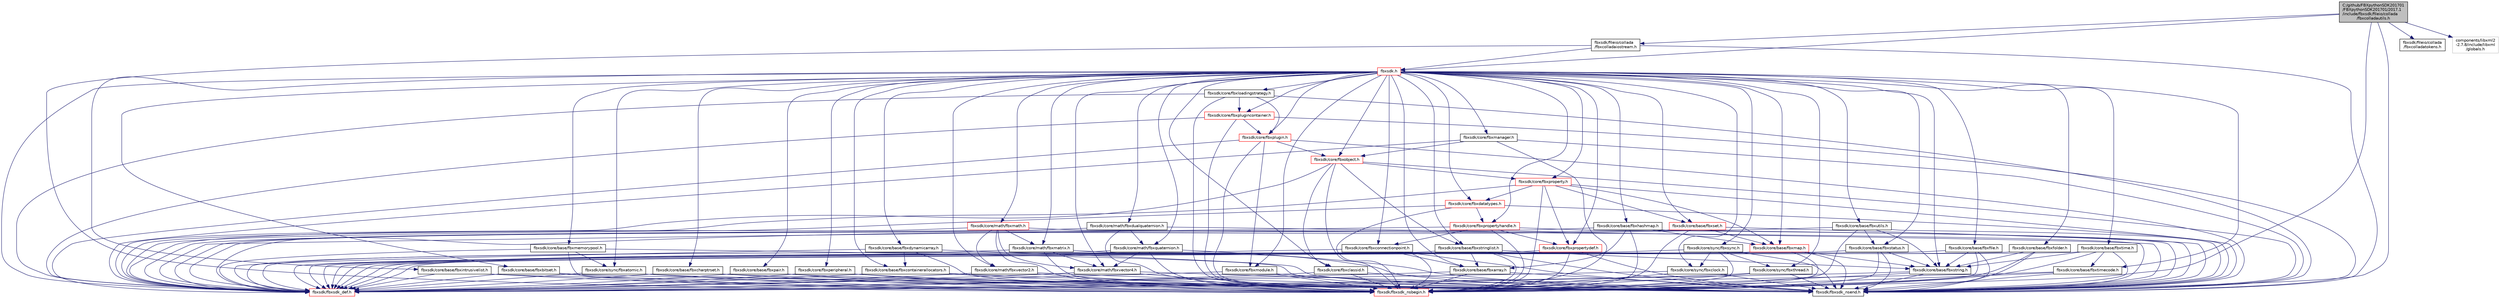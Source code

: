 digraph "C:/github/FBXpythonSDK201701/FBXpythonSDK201701/2017.1/include/fbxsdk/fileio/collada/fbxcolladautils.h"
{
  edge [fontname="Helvetica",fontsize="10",labelfontname="Helvetica",labelfontsize="10"];
  node [fontname="Helvetica",fontsize="10",shape=record];
  Node0 [label="C:/github/FBXpythonSDK201701\l/FBXpythonSDK201701/2017.1\l/include/fbxsdk/fileio/collada\l/fbxcolladautils.h",height=0.2,width=0.4,color="black", fillcolor="grey75", style="filled", fontcolor="black"];
  Node0 -> Node1 [color="midnightblue",fontsize="10",style="solid"];
  Node1 [label="fbxsdk.h",height=0.2,width=0.4,color="red", fillcolor="white", style="filled",URL="$fbxsdk_8h.html"];
  Node1 -> Node2 [color="midnightblue",fontsize="10",style="solid"];
  Node2 [label="fbxsdk/fbxsdk_def.h",height=0.2,width=0.4,color="red", fillcolor="white", style="filled",URL="$fbxsdk__def_8h.html"];
  Node1 -> Node25 [color="midnightblue",fontsize="10",style="solid"];
  Node25 [label="fbxsdk/core/base/fbxarray.h",height=0.2,width=0.4,color="black", fillcolor="white", style="filled",URL="$fbxarray_8h.html"];
  Node25 -> Node2 [color="midnightblue",fontsize="10",style="solid"];
  Node25 -> Node17 [color="midnightblue",fontsize="10",style="solid"];
  Node17 [label="fbxsdk/fbxsdk_nsbegin.h",height=0.2,width=0.4,color="red", fillcolor="white", style="filled",URL="$fbxsdk__nsbegin_8h.html"];
  Node25 -> Node18 [color="midnightblue",fontsize="10",style="solid"];
  Node18 [label="fbxsdk/fbxsdk_nsend.h",height=0.2,width=0.4,color="black", fillcolor="white", style="filled",URL="$fbxsdk__nsend_8h.html"];
  Node1 -> Node26 [color="midnightblue",fontsize="10",style="solid"];
  Node26 [label="fbxsdk/core/base/fbxbitset.h",height=0.2,width=0.4,color="black", fillcolor="white", style="filled",URL="$fbxbitset_8h.html"];
  Node26 -> Node2 [color="midnightblue",fontsize="10",style="solid"];
  Node26 -> Node17 [color="midnightblue",fontsize="10",style="solid"];
  Node26 -> Node18 [color="midnightblue",fontsize="10",style="solid"];
  Node1 -> Node27 [color="midnightblue",fontsize="10",style="solid"];
  Node27 [label="fbxsdk/core/base/fbxcharptrset.h",height=0.2,width=0.4,color="black", fillcolor="white", style="filled",URL="$fbxcharptrset_8h.html"];
  Node27 -> Node2 [color="midnightblue",fontsize="10",style="solid"];
  Node27 -> Node17 [color="midnightblue",fontsize="10",style="solid"];
  Node27 -> Node18 [color="midnightblue",fontsize="10",style="solid"];
  Node1 -> Node28 [color="midnightblue",fontsize="10",style="solid"];
  Node28 [label="fbxsdk/core/base/fbxcontainerallocators.h",height=0.2,width=0.4,color="black", fillcolor="white", style="filled",URL="$fbxcontainerallocators_8h.html"];
  Node28 -> Node2 [color="midnightblue",fontsize="10",style="solid"];
  Node28 -> Node17 [color="midnightblue",fontsize="10",style="solid"];
  Node28 -> Node18 [color="midnightblue",fontsize="10",style="solid"];
  Node1 -> Node29 [color="midnightblue",fontsize="10",style="solid"];
  Node29 [label="fbxsdk/core/base/fbxdynamicarray.h",height=0.2,width=0.4,color="black", fillcolor="white", style="filled",URL="$fbxdynamicarray_8h.html"];
  Node29 -> Node2 [color="midnightblue",fontsize="10",style="solid"];
  Node29 -> Node28 [color="midnightblue",fontsize="10",style="solid"];
  Node29 -> Node17 [color="midnightblue",fontsize="10",style="solid"];
  Node29 -> Node18 [color="midnightblue",fontsize="10",style="solid"];
  Node1 -> Node30 [color="midnightblue",fontsize="10",style="solid"];
  Node30 [label="fbxsdk/core/base/fbxstatus.h",height=0.2,width=0.4,color="black", fillcolor="white", style="filled",URL="$fbxstatus_8h.html"];
  Node30 -> Node2 [color="midnightblue",fontsize="10",style="solid"];
  Node30 -> Node31 [color="midnightblue",fontsize="10",style="solid"];
  Node31 [label="fbxsdk/core/base/fbxstring.h",height=0.2,width=0.4,color="black", fillcolor="white", style="filled",URL="$fbxstring_8h.html"];
  Node31 -> Node2 [color="midnightblue",fontsize="10",style="solid"];
  Node31 -> Node17 [color="midnightblue",fontsize="10",style="solid"];
  Node31 -> Node18 [color="midnightblue",fontsize="10",style="solid"];
  Node30 -> Node17 [color="midnightblue",fontsize="10",style="solid"];
  Node30 -> Node18 [color="midnightblue",fontsize="10",style="solid"];
  Node1 -> Node32 [color="midnightblue",fontsize="10",style="solid"];
  Node32 [label="fbxsdk/core/base/fbxfile.h",height=0.2,width=0.4,color="black", fillcolor="white", style="filled",URL="$fbxfile_8h.html"];
  Node32 -> Node2 [color="midnightblue",fontsize="10",style="solid"];
  Node32 -> Node31 [color="midnightblue",fontsize="10",style="solid"];
  Node32 -> Node17 [color="midnightblue",fontsize="10",style="solid"];
  Node32 -> Node18 [color="midnightblue",fontsize="10",style="solid"];
  Node1 -> Node33 [color="midnightblue",fontsize="10",style="solid"];
  Node33 [label="fbxsdk/core/base/fbxfolder.h",height=0.2,width=0.4,color="black", fillcolor="white", style="filled",URL="$fbxfolder_8h.html"];
  Node33 -> Node2 [color="midnightblue",fontsize="10",style="solid"];
  Node33 -> Node31 [color="midnightblue",fontsize="10",style="solid"];
  Node33 -> Node17 [color="midnightblue",fontsize="10",style="solid"];
  Node33 -> Node18 [color="midnightblue",fontsize="10",style="solid"];
  Node1 -> Node34 [color="midnightblue",fontsize="10",style="solid"];
  Node34 [label="fbxsdk/core/base/fbxhashmap.h",height=0.2,width=0.4,color="black", fillcolor="white", style="filled",URL="$fbxhashmap_8h.html"];
  Node34 -> Node2 [color="midnightblue",fontsize="10",style="solid"];
  Node34 -> Node25 [color="midnightblue",fontsize="10",style="solid"];
  Node34 -> Node35 [color="midnightblue",fontsize="10",style="solid"];
  Node35 [label="fbxsdk/core/base/fbxmap.h",height=0.2,width=0.4,color="red", fillcolor="white", style="filled",URL="$fbxmap_8h.html"];
  Node35 -> Node2 [color="midnightblue",fontsize="10",style="solid"];
  Node35 -> Node31 [color="midnightblue",fontsize="10",style="solid"];
  Node35 -> Node17 [color="midnightblue",fontsize="10",style="solid"];
  Node35 -> Node18 [color="midnightblue",fontsize="10",style="solid"];
  Node34 -> Node17 [color="midnightblue",fontsize="10",style="solid"];
  Node34 -> Node18 [color="midnightblue",fontsize="10",style="solid"];
  Node1 -> Node38 [color="midnightblue",fontsize="10",style="solid"];
  Node38 [label="fbxsdk/core/base/fbxintrusivelist.h",height=0.2,width=0.4,color="black", fillcolor="white", style="filled",URL="$fbxintrusivelist_8h.html"];
  Node38 -> Node2 [color="midnightblue",fontsize="10",style="solid"];
  Node38 -> Node17 [color="midnightblue",fontsize="10",style="solid"];
  Node38 -> Node18 [color="midnightblue",fontsize="10",style="solid"];
  Node1 -> Node35 [color="midnightblue",fontsize="10",style="solid"];
  Node1 -> Node39 [color="midnightblue",fontsize="10",style="solid"];
  Node39 [label="fbxsdk/core/base/fbxmemorypool.h",height=0.2,width=0.4,color="black", fillcolor="white", style="filled",URL="$fbxmemorypool_8h.html"];
  Node39 -> Node2 [color="midnightblue",fontsize="10",style="solid"];
  Node39 -> Node40 [color="midnightblue",fontsize="10",style="solid"];
  Node40 [label="fbxsdk/core/sync/fbxatomic.h",height=0.2,width=0.4,color="black", fillcolor="white", style="filled",URL="$fbxatomic_8h.html"];
  Node40 -> Node2 [color="midnightblue",fontsize="10",style="solid"];
  Node40 -> Node17 [color="midnightblue",fontsize="10",style="solid"];
  Node40 -> Node18 [color="midnightblue",fontsize="10",style="solid"];
  Node39 -> Node17 [color="midnightblue",fontsize="10",style="solid"];
  Node39 -> Node18 [color="midnightblue",fontsize="10",style="solid"];
  Node1 -> Node37 [color="midnightblue",fontsize="10",style="solid"];
  Node37 [label="fbxsdk/core/base/fbxpair.h",height=0.2,width=0.4,color="black", fillcolor="white", style="filled",URL="$fbxpair_8h.html"];
  Node37 -> Node2 [color="midnightblue",fontsize="10",style="solid"];
  Node37 -> Node17 [color="midnightblue",fontsize="10",style="solid"];
  Node37 -> Node18 [color="midnightblue",fontsize="10",style="solid"];
  Node1 -> Node41 [color="midnightblue",fontsize="10",style="solid"];
  Node41 [label="fbxsdk/core/base/fbxset.h",height=0.2,width=0.4,color="red", fillcolor="white", style="filled",URL="$fbxset_8h.html"];
  Node41 -> Node2 [color="midnightblue",fontsize="10",style="solid"];
  Node41 -> Node35 [color="midnightblue",fontsize="10",style="solid"];
  Node41 -> Node17 [color="midnightblue",fontsize="10",style="solid"];
  Node41 -> Node18 [color="midnightblue",fontsize="10",style="solid"];
  Node1 -> Node31 [color="midnightblue",fontsize="10",style="solid"];
  Node1 -> Node42 [color="midnightblue",fontsize="10",style="solid"];
  Node42 [label="fbxsdk/core/base/fbxstringlist.h",height=0.2,width=0.4,color="black", fillcolor="white", style="filled",URL="$fbxstringlist_8h.html"];
  Node42 -> Node2 [color="midnightblue",fontsize="10",style="solid"];
  Node42 -> Node25 [color="midnightblue",fontsize="10",style="solid"];
  Node42 -> Node31 [color="midnightblue",fontsize="10",style="solid"];
  Node42 -> Node17 [color="midnightblue",fontsize="10",style="solid"];
  Node42 -> Node18 [color="midnightblue",fontsize="10",style="solid"];
  Node1 -> Node43 [color="midnightblue",fontsize="10",style="solid"];
  Node43 [label="fbxsdk/core/base/fbxtime.h",height=0.2,width=0.4,color="black", fillcolor="white", style="filled",URL="$fbxtime_8h.html"];
  Node43 -> Node2 [color="midnightblue",fontsize="10",style="solid"];
  Node43 -> Node44 [color="midnightblue",fontsize="10",style="solid"];
  Node44 [label="fbxsdk/core/base/fbxtimecode.h",height=0.2,width=0.4,color="black", fillcolor="white", style="filled",URL="$fbxtimecode_8h.html"];
  Node44 -> Node2 [color="midnightblue",fontsize="10",style="solid"];
  Node44 -> Node17 [color="midnightblue",fontsize="10",style="solid"];
  Node44 -> Node18 [color="midnightblue",fontsize="10",style="solid"];
  Node43 -> Node31 [color="midnightblue",fontsize="10",style="solid"];
  Node43 -> Node17 [color="midnightblue",fontsize="10",style="solid"];
  Node43 -> Node18 [color="midnightblue",fontsize="10",style="solid"];
  Node1 -> Node44 [color="midnightblue",fontsize="10",style="solid"];
  Node1 -> Node45 [color="midnightblue",fontsize="10",style="solid"];
  Node45 [label="fbxsdk/core/base/fbxutils.h",height=0.2,width=0.4,color="black", fillcolor="white", style="filled",URL="$fbxutils_8h.html"];
  Node45 -> Node2 [color="midnightblue",fontsize="10",style="solid"];
  Node45 -> Node31 [color="midnightblue",fontsize="10",style="solid"];
  Node45 -> Node30 [color="midnightblue",fontsize="10",style="solid"];
  Node45 -> Node17 [color="midnightblue",fontsize="10",style="solid"];
  Node45 -> Node18 [color="midnightblue",fontsize="10",style="solid"];
  Node1 -> Node46 [color="midnightblue",fontsize="10",style="solid"];
  Node46 [label="fbxsdk/core/math/fbxmath.h",height=0.2,width=0.4,color="red", fillcolor="white", style="filled",URL="$fbxmath_8h.html"];
  Node46 -> Node2 [color="midnightblue",fontsize="10",style="solid"];
  Node46 -> Node47 [color="midnightblue",fontsize="10",style="solid"];
  Node47 [label="fbxsdk/core/math/fbxvector2.h",height=0.2,width=0.4,color="black", fillcolor="white", style="filled",URL="$fbxvector2_8h.html"];
  Node47 -> Node2 [color="midnightblue",fontsize="10",style="solid"];
  Node47 -> Node17 [color="midnightblue",fontsize="10",style="solid"];
  Node47 -> Node18 [color="midnightblue",fontsize="10",style="solid"];
  Node46 -> Node48 [color="midnightblue",fontsize="10",style="solid"];
  Node48 [label="fbxsdk/core/math/fbxvector4.h",height=0.2,width=0.4,color="black", fillcolor="white", style="filled",URL="$fbxvector4_8h.html"];
  Node48 -> Node2 [color="midnightblue",fontsize="10",style="solid"];
  Node48 -> Node17 [color="midnightblue",fontsize="10",style="solid"];
  Node48 -> Node18 [color="midnightblue",fontsize="10",style="solid"];
  Node46 -> Node49 [color="midnightblue",fontsize="10",style="solid"];
  Node49 [label="fbxsdk/core/math/fbxmatrix.h",height=0.2,width=0.4,color="black", fillcolor="white", style="filled",URL="$fbxmatrix_8h.html"];
  Node49 -> Node2 [color="midnightblue",fontsize="10",style="solid"];
  Node49 -> Node48 [color="midnightblue",fontsize="10",style="solid"];
  Node49 -> Node17 [color="midnightblue",fontsize="10",style="solid"];
  Node49 -> Node18 [color="midnightblue",fontsize="10",style="solid"];
  Node46 -> Node17 [color="midnightblue",fontsize="10",style="solid"];
  Node46 -> Node18 [color="midnightblue",fontsize="10",style="solid"];
  Node1 -> Node51 [color="midnightblue",fontsize="10",style="solid"];
  Node51 [label="fbxsdk/core/math/fbxdualquaternion.h",height=0.2,width=0.4,color="black", fillcolor="white", style="filled",URL="$fbxdualquaternion_8h.html"];
  Node51 -> Node2 [color="midnightblue",fontsize="10",style="solid"];
  Node51 -> Node52 [color="midnightblue",fontsize="10",style="solid"];
  Node52 [label="fbxsdk/core/math/fbxquaternion.h",height=0.2,width=0.4,color="black", fillcolor="white", style="filled",URL="$fbxquaternion_8h.html"];
  Node52 -> Node2 [color="midnightblue",fontsize="10",style="solid"];
  Node52 -> Node48 [color="midnightblue",fontsize="10",style="solid"];
  Node52 -> Node17 [color="midnightblue",fontsize="10",style="solid"];
  Node52 -> Node18 [color="midnightblue",fontsize="10",style="solid"];
  Node51 -> Node17 [color="midnightblue",fontsize="10",style="solid"];
  Node51 -> Node18 [color="midnightblue",fontsize="10",style="solid"];
  Node1 -> Node49 [color="midnightblue",fontsize="10",style="solid"];
  Node1 -> Node52 [color="midnightblue",fontsize="10",style="solid"];
  Node1 -> Node47 [color="midnightblue",fontsize="10",style="solid"];
  Node1 -> Node48 [color="midnightblue",fontsize="10",style="solid"];
  Node1 -> Node40 [color="midnightblue",fontsize="10",style="solid"];
  Node1 -> Node53 [color="midnightblue",fontsize="10",style="solid"];
  Node53 [label="fbxsdk/core/sync/fbxclock.h",height=0.2,width=0.4,color="black", fillcolor="white", style="filled",URL="$fbxclock_8h.html"];
  Node53 -> Node2 [color="midnightblue",fontsize="10",style="solid"];
  Node53 -> Node17 [color="midnightblue",fontsize="10",style="solid"];
  Node53 -> Node18 [color="midnightblue",fontsize="10",style="solid"];
  Node1 -> Node54 [color="midnightblue",fontsize="10",style="solid"];
  Node54 [label="fbxsdk/core/sync/fbxsync.h",height=0.2,width=0.4,color="black", fillcolor="white", style="filled",URL="$fbxsync_8h.html"];
  Node54 -> Node2 [color="midnightblue",fontsize="10",style="solid"];
  Node54 -> Node53 [color="midnightblue",fontsize="10",style="solid"];
  Node54 -> Node55 [color="midnightblue",fontsize="10",style="solid"];
  Node55 [label="fbxsdk/core/sync/fbxthread.h",height=0.2,width=0.4,color="black", fillcolor="white", style="filled",URL="$fbxthread_8h.html"];
  Node55 -> Node2 [color="midnightblue",fontsize="10",style="solid"];
  Node55 -> Node17 [color="midnightblue",fontsize="10",style="solid"];
  Node55 -> Node18 [color="midnightblue",fontsize="10",style="solid"];
  Node54 -> Node17 [color="midnightblue",fontsize="10",style="solid"];
  Node54 -> Node18 [color="midnightblue",fontsize="10",style="solid"];
  Node1 -> Node55 [color="midnightblue",fontsize="10",style="solid"];
  Node1 -> Node56 [color="midnightblue",fontsize="10",style="solid"];
  Node56 [label="fbxsdk/core/fbxclassid.h",height=0.2,width=0.4,color="black", fillcolor="white", style="filled",URL="$fbxclassid_8h.html"];
  Node56 -> Node2 [color="midnightblue",fontsize="10",style="solid"];
  Node56 -> Node17 [color="midnightblue",fontsize="10",style="solid"];
  Node56 -> Node18 [color="midnightblue",fontsize="10",style="solid"];
  Node1 -> Node57 [color="midnightblue",fontsize="10",style="solid"];
  Node57 [label="fbxsdk/core/fbxconnectionpoint.h",height=0.2,width=0.4,color="black", fillcolor="white", style="filled",URL="$fbxconnectionpoint_8h.html"];
  Node57 -> Node2 [color="midnightblue",fontsize="10",style="solid"];
  Node57 -> Node25 [color="midnightblue",fontsize="10",style="solid"];
  Node57 -> Node17 [color="midnightblue",fontsize="10",style="solid"];
  Node57 -> Node18 [color="midnightblue",fontsize="10",style="solid"];
  Node1 -> Node58 [color="midnightblue",fontsize="10",style="solid"];
  Node58 [label="fbxsdk/core/fbxdatatypes.h",height=0.2,width=0.4,color="red", fillcolor="white", style="filled",URL="$fbxdatatypes_8h.html"];
  Node58 -> Node2 [color="midnightblue",fontsize="10",style="solid"];
  Node58 -> Node61 [color="midnightblue",fontsize="10",style="solid"];
  Node61 [label="fbxsdk/core/fbxpropertyhandle.h",height=0.2,width=0.4,color="red", fillcolor="white", style="filled",URL="$fbxpropertyhandle_8h.html"];
  Node61 -> Node2 [color="midnightblue",fontsize="10",style="solid"];
  Node61 -> Node57 [color="midnightblue",fontsize="10",style="solid"];
  Node61 -> Node62 [color="midnightblue",fontsize="10",style="solid"];
  Node62 [label="fbxsdk/core/fbxpropertydef.h",height=0.2,width=0.4,color="red", fillcolor="white", style="filled",URL="$fbxpropertydef_8h.html"];
  Node62 -> Node2 [color="midnightblue",fontsize="10",style="solid"];
  Node62 -> Node17 [color="midnightblue",fontsize="10",style="solid"];
  Node62 -> Node18 [color="midnightblue",fontsize="10",style="solid"];
  Node61 -> Node17 [color="midnightblue",fontsize="10",style="solid"];
  Node61 -> Node18 [color="midnightblue",fontsize="10",style="solid"];
  Node58 -> Node17 [color="midnightblue",fontsize="10",style="solid"];
  Node58 -> Node18 [color="midnightblue",fontsize="10",style="solid"];
  Node1 -> Node63 [color="midnightblue",fontsize="10",style="solid"];
  Node63 [label="fbxsdk/core/fbxmodule.h",height=0.2,width=0.4,color="black", fillcolor="white", style="filled",URL="$fbxmodule_8h.html"];
  Node63 -> Node2 [color="midnightblue",fontsize="10",style="solid"];
  Node63 -> Node17 [color="midnightblue",fontsize="10",style="solid"];
  Node63 -> Node18 [color="midnightblue",fontsize="10",style="solid"];
  Node1 -> Node64 [color="midnightblue",fontsize="10",style="solid"];
  Node64 [label="fbxsdk/core/fbxloadingstrategy.h",height=0.2,width=0.4,color="black", fillcolor="white", style="filled",URL="$fbxloadingstrategy_8h.html"];
  Node64 -> Node2 [color="midnightblue",fontsize="10",style="solid"];
  Node64 -> Node65 [color="midnightblue",fontsize="10",style="solid"];
  Node65 [label="fbxsdk/core/fbxplugin.h",height=0.2,width=0.4,color="red", fillcolor="white", style="filled",URL="$fbxplugin_8h.html"];
  Node65 -> Node2 [color="midnightblue",fontsize="10",style="solid"];
  Node65 -> Node66 [color="midnightblue",fontsize="10",style="solid"];
  Node66 [label="fbxsdk/core/fbxobject.h",height=0.2,width=0.4,color="red", fillcolor="white", style="filled",URL="$fbxobject_8h.html"];
  Node66 -> Node2 [color="midnightblue",fontsize="10",style="solid"];
  Node66 -> Node56 [color="midnightblue",fontsize="10",style="solid"];
  Node66 -> Node71 [color="midnightblue",fontsize="10",style="solid"];
  Node71 [label="fbxsdk/core/fbxproperty.h",height=0.2,width=0.4,color="red", fillcolor="white", style="filled",URL="$fbxproperty_8h.html"];
  Node71 -> Node2 [color="midnightblue",fontsize="10",style="solid"];
  Node71 -> Node62 [color="midnightblue",fontsize="10",style="solid"];
  Node71 -> Node58 [color="midnightblue",fontsize="10",style="solid"];
  Node71 -> Node35 [color="midnightblue",fontsize="10",style="solid"];
  Node71 -> Node41 [color="midnightblue",fontsize="10",style="solid"];
  Node71 -> Node17 [color="midnightblue",fontsize="10",style="solid"];
  Node71 -> Node18 [color="midnightblue",fontsize="10",style="solid"];
  Node66 -> Node42 [color="midnightblue",fontsize="10",style="solid"];
  Node66 -> Node17 [color="midnightblue",fontsize="10",style="solid"];
  Node66 -> Node18 [color="midnightblue",fontsize="10",style="solid"];
  Node65 -> Node63 [color="midnightblue",fontsize="10",style="solid"];
  Node65 -> Node17 [color="midnightblue",fontsize="10",style="solid"];
  Node65 -> Node18 [color="midnightblue",fontsize="10",style="solid"];
  Node64 -> Node75 [color="midnightblue",fontsize="10",style="solid"];
  Node75 [label="fbxsdk/core/fbxplugincontainer.h",height=0.2,width=0.4,color="red", fillcolor="white", style="filled",URL="$fbxplugincontainer_8h.html"];
  Node75 -> Node2 [color="midnightblue",fontsize="10",style="solid"];
  Node75 -> Node65 [color="midnightblue",fontsize="10",style="solid"];
  Node75 -> Node17 [color="midnightblue",fontsize="10",style="solid"];
  Node75 -> Node18 [color="midnightblue",fontsize="10",style="solid"];
  Node64 -> Node17 [color="midnightblue",fontsize="10",style="solid"];
  Node64 -> Node18 [color="midnightblue",fontsize="10",style="solid"];
  Node1 -> Node76 [color="midnightblue",fontsize="10",style="solid"];
  Node76 [label="fbxsdk/core/fbxmanager.h",height=0.2,width=0.4,color="black", fillcolor="white", style="filled",URL="$fbxmanager_8h.html"];
  Node76 -> Node2 [color="midnightblue",fontsize="10",style="solid"];
  Node76 -> Node66 [color="midnightblue",fontsize="10",style="solid"];
  Node76 -> Node17 [color="midnightblue",fontsize="10",style="solid"];
  Node76 -> Node18 [color="midnightblue",fontsize="10",style="solid"];
  Node1 -> Node66 [color="midnightblue",fontsize="10",style="solid"];
  Node1 -> Node77 [color="midnightblue",fontsize="10",style="solid"];
  Node77 [label="fbxsdk/core/fbxperipheral.h",height=0.2,width=0.4,color="black", fillcolor="white", style="filled",URL="$fbxperipheral_8h.html"];
  Node77 -> Node2 [color="midnightblue",fontsize="10",style="solid"];
  Node77 -> Node17 [color="midnightblue",fontsize="10",style="solid"];
  Node77 -> Node18 [color="midnightblue",fontsize="10",style="solid"];
  Node1 -> Node65 [color="midnightblue",fontsize="10",style="solid"];
  Node1 -> Node75 [color="midnightblue",fontsize="10",style="solid"];
  Node1 -> Node71 [color="midnightblue",fontsize="10",style="solid"];
  Node1 -> Node62 [color="midnightblue",fontsize="10",style="solid"];
  Node1 -> Node61 [color="midnightblue",fontsize="10",style="solid"];
  Node0 -> Node225 [color="midnightblue",fontsize="10",style="solid"];
  Node225 [label="fbxsdk/fileio/collada\l/fbxcolladatokens.h",height=0.2,width=0.4,color="black", fillcolor="white", style="filled",URL="$fbxcolladatokens_8h.html"];
  Node0 -> Node226 [color="midnightblue",fontsize="10",style="solid"];
  Node226 [label="fbxsdk/fileio/collada\l/fbxcolladaiostream.h",height=0.2,width=0.4,color="black", fillcolor="white", style="filled",URL="$fbxcolladaiostream_8h.html"];
  Node226 -> Node1 [color="midnightblue",fontsize="10",style="solid"];
  Node226 -> Node17 [color="midnightblue",fontsize="10",style="solid"];
  Node226 -> Node18 [color="midnightblue",fontsize="10",style="solid"];
  Node0 -> Node227 [color="midnightblue",fontsize="10",style="solid"];
  Node227 [label="components/libxml2\l-2.7.8/include/libxml\l/globals.h",height=0.2,width=0.4,color="grey75", fillcolor="white", style="filled"];
  Node0 -> Node17 [color="midnightblue",fontsize="10",style="solid"];
  Node0 -> Node18 [color="midnightblue",fontsize="10",style="solid"];
}
